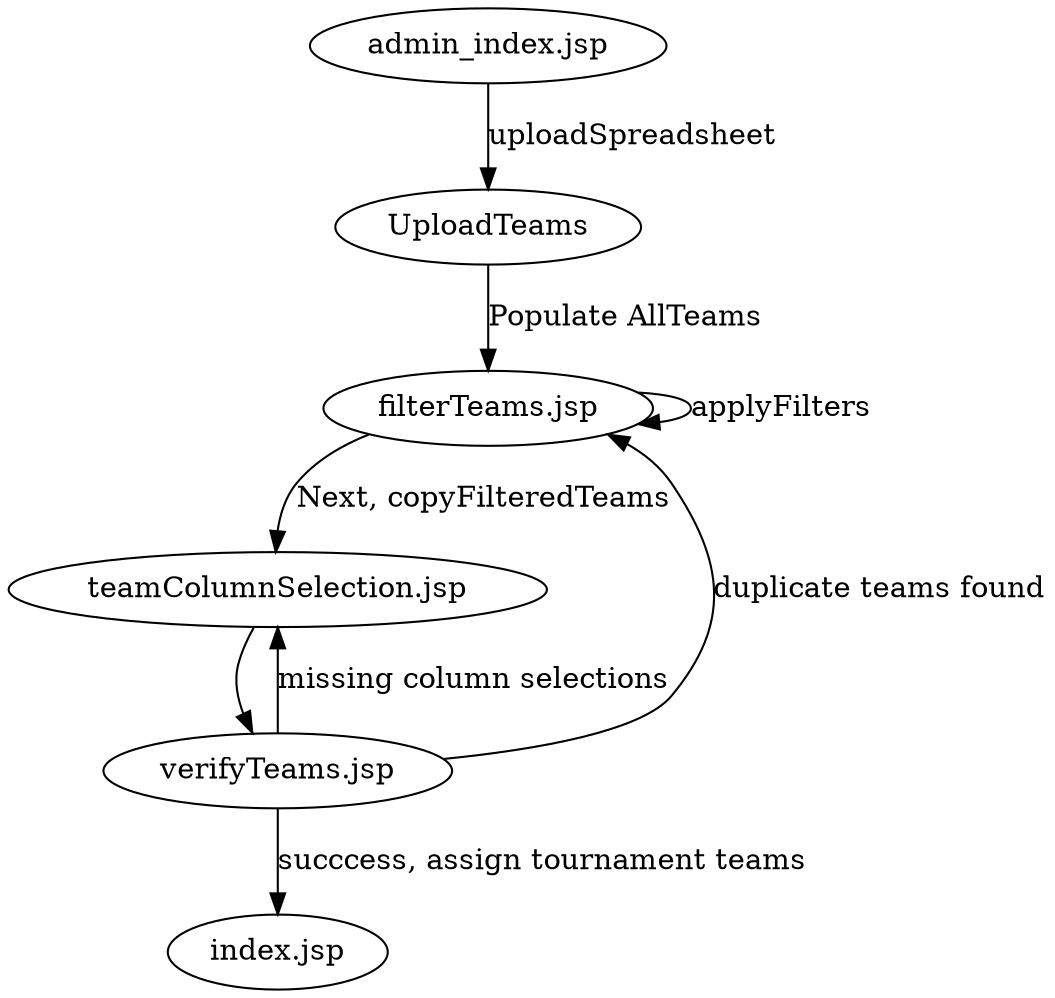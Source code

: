 digraph upload_teams {

"admin_index.jsp" -> UploadTeams [label="uploadSpreadsheet"];

UploadTeams -> "filterTeams.jsp" [label="Populate AllTeams"];

"filterTeams.jsp" -> "filterTeams.jsp" [label="applyFilters"];

"filterTeams.jsp" -> "teamColumnSelection.jsp" [label="Next, copyFilteredTeams"];

"teamColumnSelection.jsp" -> "verifyTeams.jsp";

"verifyTeams.jsp" -> "teamColumnSelection.jsp" [label="missing column selections"];

"verifyTeams.jsp" -> "filterTeams.jsp" [label="duplicate teams found"];

"verifyTeams.jsp" -> "index.jsp" [label="succcess, assign tournament teams"];

}
